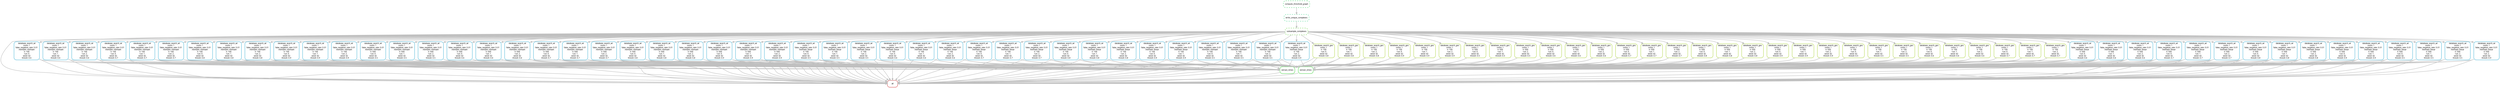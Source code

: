 digraph snakemake_dag {
    graph[bgcolor=white, margin=0];
    node[shape=box, style=rounded, fontname=sans,                 fontsize=10, penwidth=2];
    edge[penwidth=2, color=grey];
	0[label = "all", color = "0.00 0.6 0.85", style="rounded"];
	1[label = "subsample_complexes", color = "0.29 0.6 0.85", style="rounded,dashed"];
	2[label = "write_unique_complexes", color = "0.42 0.6 0.85", style="rounded,dashed"];
	3[label = "compute_threshold_graph", color = "0.38 0.6 0.85", style="rounded,dashed"];
	4[label = "database_search_wl\ncores: 1\nfalse_negative_rate: 0.01\nminhash: minhash\nn: 100\nrun: 0\nseed: 42\nthresh: 0.5", color = "0.54 0.6 0.85", style="rounded"];
	5[label = "database_search_wl\ncores: 1\nfalse_negative_rate: 0.01\nminhash: minhash\nn: 100\nrun: 1\nseed: 42\nthresh: 0.5", color = "0.54 0.6 0.85", style="rounded"];
	6[label = "database_search_wl\ncores: 1\nfalse_negative_rate: 0.01\nminhash: minhash\nn: 100\nrun: 2\nseed: 42\nthresh: 0.5", color = "0.54 0.6 0.85", style="rounded"];
	7[label = "database_search_wl\ncores: 1\nfalse_negative_rate: 0.01\nminhash: minhash\nn: 100\nrun: 0\nseed: 42\nthresh: 0.6", color = "0.54 0.6 0.85", style="rounded"];
	8[label = "database_search_wl\ncores: 1\nfalse_negative_rate: 0.01\nminhash: minhash\nn: 100\nrun: 1\nseed: 42\nthresh: 0.6", color = "0.54 0.6 0.85", style="rounded"];
	9[label = "database_search_wl\ncores: 1\nfalse_negative_rate: 0.01\nminhash: minhash\nn: 100\nrun: 2\nseed: 42\nthresh: 0.6", color = "0.54 0.6 0.85", style="rounded"];
	10[label = "database_search_wl\ncores: 1\nfalse_negative_rate: 0.01\nminhash: minhash\nn: 100\nrun: 0\nseed: 42\nthresh: 0.7", color = "0.54 0.6 0.85", style="rounded"];
	11[label = "database_search_wl\ncores: 1\nfalse_negative_rate: 0.01\nminhash: minhash\nn: 100\nrun: 1\nseed: 42\nthresh: 0.7", color = "0.54 0.6 0.85", style="rounded"];
	12[label = "database_search_wl\ncores: 1\nfalse_negative_rate: 0.01\nminhash: minhash\nn: 100\nrun: 2\nseed: 42\nthresh: 0.7", color = "0.54 0.6 0.85", style="rounded"];
	13[label = "database_search_wl\ncores: 1\nfalse_negative_rate: 0.01\nminhash: minhash\nn: 100\nrun: 0\nseed: 42\nthresh: 0.8", color = "0.54 0.6 0.85", style="rounded"];
	14[label = "database_search_wl\ncores: 1\nfalse_negative_rate: 0.01\nminhash: minhash\nn: 100\nrun: 1\nseed: 42\nthresh: 0.8", color = "0.54 0.6 0.85", style="rounded"];
	15[label = "database_search_wl\ncores: 1\nfalse_negative_rate: 0.01\nminhash: minhash\nn: 100\nrun: 2\nseed: 42\nthresh: 0.8", color = "0.54 0.6 0.85", style="rounded"];
	16[label = "database_search_wl\ncores: 1\nfalse_negative_rate: 0.01\nminhash: minhash\nn: 100\nrun: 0\nseed: 42\nthresh: 0.9", color = "0.54 0.6 0.85", style="rounded"];
	17[label = "database_search_wl\ncores: 1\nfalse_negative_rate: 0.01\nminhash: minhash\nn: 100\nrun: 1\nseed: 42\nthresh: 0.9", color = "0.54 0.6 0.85", style="rounded"];
	18[label = "database_search_wl\ncores: 1\nfalse_negative_rate: 0.01\nminhash: minhash\nn: 100\nrun: 2\nseed: 42\nthresh: 0.9", color = "0.54 0.6 0.85", style="rounded"];
	19[label = "database_search_wl\ncores: 1\nfalse_negative_rate: 0.01\nminhash: minhash\nn: 500\nrun: 0\nseed: 42\nthresh: 0.5", color = "0.54 0.6 0.85", style="rounded"];
	20[label = "database_search_wl\ncores: 1\nfalse_negative_rate: 0.01\nminhash: minhash\nn: 500\nrun: 1\nseed: 42\nthresh: 0.5", color = "0.54 0.6 0.85", style="rounded"];
	21[label = "database_search_wl\ncores: 1\nfalse_negative_rate: 0.01\nminhash: minhash\nn: 500\nrun: 2\nseed: 42\nthresh: 0.5", color = "0.54 0.6 0.85", style="rounded"];
	22[label = "database_search_wl\ncores: 1\nfalse_negative_rate: 0.01\nminhash: minhash\nn: 500\nrun: 0\nseed: 42\nthresh: 0.6", color = "0.54 0.6 0.85", style="rounded"];
	23[label = "database_search_wl\ncores: 1\nfalse_negative_rate: 0.01\nminhash: minhash\nn: 500\nrun: 1\nseed: 42\nthresh: 0.6", color = "0.54 0.6 0.85", style="rounded"];
	24[label = "database_search_wl\ncores: 1\nfalse_negative_rate: 0.01\nminhash: minhash\nn: 500\nrun: 2\nseed: 42\nthresh: 0.6", color = "0.54 0.6 0.85", style="rounded"];
	25[label = "database_search_wl\ncores: 1\nfalse_negative_rate: 0.01\nminhash: minhash\nn: 500\nrun: 0\nseed: 42\nthresh: 0.7", color = "0.54 0.6 0.85", style="rounded"];
	26[label = "database_search_wl\ncores: 1\nfalse_negative_rate: 0.01\nminhash: minhash\nn: 500\nrun: 1\nseed: 42\nthresh: 0.7", color = "0.54 0.6 0.85", style="rounded"];
	27[label = "database_search_wl\ncores: 1\nfalse_negative_rate: 0.01\nminhash: minhash\nn: 500\nrun: 2\nseed: 42\nthresh: 0.7", color = "0.54 0.6 0.85", style="rounded"];
	28[label = "database_search_wl\ncores: 1\nfalse_negative_rate: 0.01\nminhash: minhash\nn: 500\nrun: 0\nseed: 42\nthresh: 0.8", color = "0.54 0.6 0.85", style="rounded"];
	29[label = "database_search_wl\ncores: 1\nfalse_negative_rate: 0.01\nminhash: minhash\nn: 500\nrun: 1\nseed: 42\nthresh: 0.8", color = "0.54 0.6 0.85", style="rounded"];
	30[label = "database_search_wl\ncores: 1\nfalse_negative_rate: 0.01\nminhash: minhash\nn: 500\nrun: 2\nseed: 42\nthresh: 0.8", color = "0.54 0.6 0.85", style="rounded"];
	31[label = "database_search_wl\ncores: 1\nfalse_negative_rate: 0.01\nminhash: minhash\nn: 500\nrun: 0\nseed: 42\nthresh: 0.9", color = "0.54 0.6 0.85", style="rounded"];
	32[label = "database_search_wl\ncores: 1\nfalse_negative_rate: 0.01\nminhash: minhash\nn: 500\nrun: 1\nseed: 42\nthresh: 0.9", color = "0.54 0.6 0.85", style="rounded"];
	33[label = "database_search_wl\ncores: 1\nfalse_negative_rate: 0.01\nminhash: minhash\nn: 500\nrun: 2\nseed: 42\nthresh: 0.9", color = "0.54 0.6 0.85", style="rounded"];
	34[label = "database_search_wl\ncores: 1\nfalse_negative_rate: 0.01\nminhash: linear\nn: 100\nrun: 0\nseed: 42\nthresh: 0.5", color = "0.54 0.6 0.85", style="rounded"];
	35[label = "database_search_wl\ncores: 1\nfalse_negative_rate: 0.01\nminhash: linear\nn: 100\nrun: 1\nseed: 42\nthresh: 0.5", color = "0.54 0.6 0.85", style="rounded"];
	36[label = "database_search_wl\ncores: 1\nfalse_negative_rate: 0.01\nminhash: linear\nn: 100\nrun: 2\nseed: 42\nthresh: 0.5", color = "0.54 0.6 0.85", style="rounded"];
	37[label = "database_search_wl\ncores: 1\nfalse_negative_rate: 0.01\nminhash: linear\nn: 100\nrun: 0\nseed: 42\nthresh: 0.6", color = "0.54 0.6 0.85", style="rounded"];
	38[label = "database_search_wl\ncores: 1\nfalse_negative_rate: 0.01\nminhash: linear\nn: 100\nrun: 1\nseed: 42\nthresh: 0.6", color = "0.54 0.6 0.85", style="rounded"];
	39[label = "database_search_wl\ncores: 1\nfalse_negative_rate: 0.01\nminhash: linear\nn: 100\nrun: 2\nseed: 42\nthresh: 0.6", color = "0.54 0.6 0.85", style="rounded"];
	40[label = "database_search_wl\ncores: 1\nfalse_negative_rate: 0.01\nminhash: linear\nn: 100\nrun: 0\nseed: 42\nthresh: 0.7", color = "0.54 0.6 0.85", style="rounded"];
	41[label = "database_search_wl\ncores: 1\nfalse_negative_rate: 0.01\nminhash: linear\nn: 100\nrun: 1\nseed: 42\nthresh: 0.7", color = "0.54 0.6 0.85", style="rounded"];
	42[label = "database_search_wl\ncores: 1\nfalse_negative_rate: 0.01\nminhash: linear\nn: 100\nrun: 2\nseed: 42\nthresh: 0.7", color = "0.54 0.6 0.85", style="rounded"];
	43[label = "database_search_wl\ncores: 1\nfalse_negative_rate: 0.01\nminhash: linear\nn: 100\nrun: 0\nseed: 42\nthresh: 0.8", color = "0.54 0.6 0.85", style="rounded"];
	44[label = "database_search_wl\ncores: 1\nfalse_negative_rate: 0.01\nminhash: linear\nn: 100\nrun: 1\nseed: 42\nthresh: 0.8", color = "0.54 0.6 0.85", style="rounded"];
	45[label = "database_search_wl\ncores: 1\nfalse_negative_rate: 0.01\nminhash: linear\nn: 100\nrun: 2\nseed: 42\nthresh: 0.8", color = "0.54 0.6 0.85", style="rounded"];
	46[label = "database_search_wl\ncores: 1\nfalse_negative_rate: 0.01\nminhash: linear\nn: 100\nrun: 0\nseed: 42\nthresh: 0.9", color = "0.54 0.6 0.85", style="rounded"];
	47[label = "database_search_wl\ncores: 1\nfalse_negative_rate: 0.01\nminhash: linear\nn: 100\nrun: 1\nseed: 42\nthresh: 0.9", color = "0.54 0.6 0.85", style="rounded"];
	48[label = "database_search_wl\ncores: 1\nfalse_negative_rate: 0.01\nminhash: linear\nn: 100\nrun: 2\nseed: 42\nthresh: 0.9", color = "0.54 0.6 0.85", style="rounded"];
	49[label = "database_search_wl\ncores: 1\nfalse_negative_rate: 0.01\nminhash: linear\nn: 500\nrun: 0\nseed: 42\nthresh: 0.5", color = "0.54 0.6 0.85", style="rounded"];
	50[label = "database_search_wl\ncores: 1\nfalse_negative_rate: 0.01\nminhash: linear\nn: 500\nrun: 1\nseed: 42\nthresh: 0.5", color = "0.54 0.6 0.85", style="rounded"];
	51[label = "database_search_wl\ncores: 1\nfalse_negative_rate: 0.01\nminhash: linear\nn: 500\nrun: 2\nseed: 42\nthresh: 0.5", color = "0.54 0.6 0.85", style="rounded"];
	52[label = "database_search_wl\ncores: 1\nfalse_negative_rate: 0.01\nminhash: linear\nn: 500\nrun: 0\nseed: 42\nthresh: 0.6", color = "0.54 0.6 0.85", style="rounded"];
	53[label = "database_search_wl\ncores: 1\nfalse_negative_rate: 0.01\nminhash: linear\nn: 500\nrun: 1\nseed: 42\nthresh: 0.6", color = "0.54 0.6 0.85", style="rounded"];
	54[label = "database_search_wl\ncores: 1\nfalse_negative_rate: 0.01\nminhash: linear\nn: 500\nrun: 2\nseed: 42\nthresh: 0.6", color = "0.54 0.6 0.85", style="rounded"];
	55[label = "database_search_wl\ncores: 1\nfalse_negative_rate: 0.01\nminhash: linear\nn: 500\nrun: 0\nseed: 42\nthresh: 0.7", color = "0.54 0.6 0.85", style="rounded"];
	56[label = "database_search_wl\ncores: 1\nfalse_negative_rate: 0.01\nminhash: linear\nn: 500\nrun: 1\nseed: 42\nthresh: 0.7", color = "0.54 0.6 0.85", style="rounded"];
	57[label = "database_search_wl\ncores: 1\nfalse_negative_rate: 0.01\nminhash: linear\nn: 500\nrun: 2\nseed: 42\nthresh: 0.7", color = "0.54 0.6 0.85", style="rounded"];
	58[label = "database_search_wl\ncores: 1\nfalse_negative_rate: 0.01\nminhash: linear\nn: 500\nrun: 0\nseed: 42\nthresh: 0.8", color = "0.54 0.6 0.85", style="rounded"];
	59[label = "database_search_wl\ncores: 1\nfalse_negative_rate: 0.01\nminhash: linear\nn: 500\nrun: 1\nseed: 42\nthresh: 0.8", color = "0.54 0.6 0.85", style="rounded"];
	60[label = "database_search_wl\ncores: 1\nfalse_negative_rate: 0.01\nminhash: linear\nn: 500\nrun: 2\nseed: 42\nthresh: 0.8", color = "0.54 0.6 0.85", style="rounded"];
	61[label = "database_search_wl\ncores: 1\nfalse_negative_rate: 0.01\nminhash: linear\nn: 500\nrun: 0\nseed: 42\nthresh: 0.9", color = "0.54 0.6 0.85", style="rounded"];
	62[label = "database_search_wl\ncores: 1\nfalse_negative_rate: 0.01\nminhash: linear\nn: 500\nrun: 1\nseed: 42\nthresh: 0.9", color = "0.54 0.6 0.85", style="rounded"];
	63[label = "database_search_wl\ncores: 1\nfalse_negative_rate: 0.01\nminhash: linear\nn: 500\nrun: 2\nseed: 42\nthresh: 0.9", color = "0.54 0.6 0.85", style="rounded"];
	64[label = "extract_times", color = "0.33 0.6 0.85", style="rounded"];
	65[label = "database_search_ges\ncores: 1\nn: 100\nrun: 0\nseed: 42\nthresh: 0.5", color = "0.21 0.6 0.85", style="rounded"];
	66[label = "database_search_ges\ncores: 1\nn: 100\nrun: 1\nseed: 42\nthresh: 0.5", color = "0.21 0.6 0.85", style="rounded"];
	67[label = "database_search_ges\ncores: 1\nn: 100\nrun: 2\nseed: 42\nthresh: 0.5", color = "0.21 0.6 0.85", style="rounded"];
	68[label = "database_search_ges\ncores: 1\nn: 100\nrun: 0\nseed: 42\nthresh: 0.6", color = "0.21 0.6 0.85", style="rounded"];
	69[label = "database_search_ges\ncores: 1\nn: 100\nrun: 1\nseed: 42\nthresh: 0.6", color = "0.21 0.6 0.85", style="rounded"];
	70[label = "database_search_ges\ncores: 1\nn: 100\nrun: 2\nseed: 42\nthresh: 0.6", color = "0.21 0.6 0.85", style="rounded"];
	71[label = "database_search_ges\ncores: 1\nn: 100\nrun: 0\nseed: 42\nthresh: 0.7", color = "0.21 0.6 0.85", style="rounded"];
	72[label = "database_search_ges\ncores: 1\nn: 100\nrun: 1\nseed: 42\nthresh: 0.7", color = "0.21 0.6 0.85", style="rounded"];
	73[label = "database_search_ges\ncores: 1\nn: 100\nrun: 2\nseed: 42\nthresh: 0.7", color = "0.21 0.6 0.85", style="rounded"];
	74[label = "database_search_ges\ncores: 1\nn: 100\nrun: 0\nseed: 42\nthresh: 0.8", color = "0.21 0.6 0.85", style="rounded"];
	75[label = "database_search_ges\ncores: 1\nn: 100\nrun: 1\nseed: 42\nthresh: 0.8", color = "0.21 0.6 0.85", style="rounded"];
	76[label = "database_search_ges\ncores: 1\nn: 100\nrun: 2\nseed: 42\nthresh: 0.8", color = "0.21 0.6 0.85", style="rounded"];
	77[label = "database_search_ges\ncores: 1\nn: 100\nrun: 0\nseed: 42\nthresh: 0.9", color = "0.21 0.6 0.85", style="rounded"];
	78[label = "database_search_ges\ncores: 1\nn: 100\nrun: 1\nseed: 42\nthresh: 0.9", color = "0.21 0.6 0.85", style="rounded"];
	79[label = "database_search_ges\ncores: 1\nn: 100\nrun: 2\nseed: 42\nthresh: 0.9", color = "0.21 0.6 0.85", style="rounded"];
	80[label = "database_search_ges\ncores: 1\nn: 500\nrun: 0\nseed: 42\nthresh: 0.5", color = "0.21 0.6 0.85", style="rounded"];
	81[label = "database_search_ges\ncores: 1\nn: 500\nrun: 1\nseed: 42\nthresh: 0.5", color = "0.21 0.6 0.85", style="rounded"];
	82[label = "database_search_ges\ncores: 1\nn: 500\nrun: 2\nseed: 42\nthresh: 0.5", color = "0.21 0.6 0.85", style="rounded"];
	83[label = "database_search_ges\ncores: 1\nn: 500\nrun: 0\nseed: 42\nthresh: 0.6", color = "0.21 0.6 0.85", style="rounded"];
	84[label = "database_search_ges\ncores: 1\nn: 500\nrun: 1\nseed: 42\nthresh: 0.6", color = "0.21 0.6 0.85", style="rounded"];
	85[label = "database_search_ges\ncores: 1\nn: 500\nrun: 2\nseed: 42\nthresh: 0.6", color = "0.21 0.6 0.85", style="rounded"];
	86[label = "database_search_ges\ncores: 1\nn: 500\nrun: 0\nseed: 42\nthresh: 0.7", color = "0.21 0.6 0.85", style="rounded"];
	87[label = "database_search_ges\ncores: 1\nn: 500\nrun: 1\nseed: 42\nthresh: 0.7", color = "0.21 0.6 0.85", style="rounded"];
	88[label = "database_search_ges\ncores: 1\nn: 500\nrun: 2\nseed: 42\nthresh: 0.7", color = "0.21 0.6 0.85", style="rounded"];
	89[label = "database_search_ges\ncores: 1\nn: 500\nrun: 0\nseed: 42\nthresh: 0.8", color = "0.21 0.6 0.85", style="rounded"];
	90[label = "database_search_ges\ncores: 1\nn: 500\nrun: 1\nseed: 42\nthresh: 0.8", color = "0.21 0.6 0.85", style="rounded"];
	91[label = "database_search_ges\ncores: 1\nn: 500\nrun: 2\nseed: 42\nthresh: 0.8", color = "0.21 0.6 0.85", style="rounded"];
	92[label = "database_search_ges\ncores: 1\nn: 500\nrun: 0\nseed: 42\nthresh: 0.9", color = "0.21 0.6 0.85", style="rounded"];
	93[label = "database_search_ges\ncores: 1\nn: 500\nrun: 1\nseed: 42\nthresh: 0.9", color = "0.21 0.6 0.85", style="rounded"];
	94[label = "database_search_ges\ncores: 1\nn: 500\nrun: 2\nseed: 42\nthresh: 0.9", color = "0.21 0.6 0.85", style="rounded"];
	95[label = "extract_times", color = "0.33 0.6 0.85", style="rounded"];
	1 -> 0
	4 -> 0
	5 -> 0
	6 -> 0
	7 -> 0
	8 -> 0
	9 -> 0
	10 -> 0
	11 -> 0
	12 -> 0
	13 -> 0
	14 -> 0
	15 -> 0
	16 -> 0
	17 -> 0
	18 -> 0
	19 -> 0
	20 -> 0
	21 -> 0
	22 -> 0
	23 -> 0
	24 -> 0
	25 -> 0
	26 -> 0
	27 -> 0
	28 -> 0
	29 -> 0
	30 -> 0
	31 -> 0
	32 -> 0
	33 -> 0
	34 -> 0
	35 -> 0
	36 -> 0
	37 -> 0
	38 -> 0
	39 -> 0
	40 -> 0
	41 -> 0
	42 -> 0
	43 -> 0
	44 -> 0
	45 -> 0
	46 -> 0
	47 -> 0
	48 -> 0
	49 -> 0
	50 -> 0
	51 -> 0
	52 -> 0
	53 -> 0
	54 -> 0
	55 -> 0
	56 -> 0
	57 -> 0
	58 -> 0
	59 -> 0
	60 -> 0
	61 -> 0
	62 -> 0
	63 -> 0
	64 -> 0
	95 -> 0
	2 -> 1
	3 -> 2
	1 -> 4
	1 -> 5
	1 -> 6
	1 -> 7
	1 -> 8
	1 -> 9
	1 -> 10
	1 -> 11
	1 -> 12
	1 -> 13
	1 -> 14
	1 -> 15
	1 -> 16
	1 -> 17
	1 -> 18
	1 -> 19
	1 -> 20
	1 -> 21
	1 -> 22
	1 -> 23
	1 -> 24
	1 -> 25
	1 -> 26
	1 -> 27
	1 -> 28
	1 -> 29
	1 -> 30
	1 -> 31
	1 -> 32
	1 -> 33
	1 -> 34
	1 -> 35
	1 -> 36
	1 -> 37
	1 -> 38
	1 -> 39
	1 -> 40
	1 -> 41
	1 -> 42
	1 -> 43
	1 -> 44
	1 -> 45
	1 -> 46
	1 -> 47
	1 -> 48
	1 -> 49
	1 -> 50
	1 -> 51
	1 -> 52
	1 -> 53
	1 -> 54
	1 -> 55
	1 -> 56
	1 -> 57
	1 -> 58
	1 -> 59
	1 -> 60
	1 -> 61
	1 -> 62
	1 -> 63
	65 -> 64
	66 -> 64
	67 -> 64
	68 -> 64
	69 -> 64
	70 -> 64
	71 -> 64
	72 -> 64
	73 -> 64
	74 -> 64
	75 -> 64
	76 -> 64
	77 -> 64
	78 -> 64
	79 -> 64
	80 -> 64
	81 -> 64
	82 -> 64
	83 -> 64
	84 -> 64
	85 -> 64
	86 -> 64
	87 -> 64
	88 -> 64
	89 -> 64
	90 -> 64
	91 -> 64
	92 -> 64
	93 -> 64
	94 -> 64
	4 -> 64
	5 -> 64
	6 -> 64
	7 -> 64
	8 -> 64
	9 -> 64
	10 -> 64
	11 -> 64
	12 -> 64
	13 -> 64
	14 -> 64
	15 -> 64
	16 -> 64
	17 -> 64
	18 -> 64
	19 -> 64
	20 -> 64
	21 -> 64
	22 -> 64
	23 -> 64
	24 -> 64
	25 -> 64
	26 -> 64
	27 -> 64
	28 -> 64
	29 -> 64
	30 -> 64
	31 -> 64
	32 -> 64
	33 -> 64
	34 -> 64
	35 -> 64
	36 -> 64
	37 -> 64
	38 -> 64
	39 -> 64
	40 -> 64
	41 -> 64
	42 -> 64
	43 -> 64
	44 -> 64
	45 -> 64
	46 -> 64
	47 -> 64
	48 -> 64
	49 -> 64
	50 -> 64
	51 -> 64
	52 -> 64
	53 -> 64
	54 -> 64
	55 -> 64
	56 -> 64
	57 -> 64
	58 -> 64
	59 -> 64
	60 -> 64
	61 -> 64
	62 -> 64
	63 -> 64
	1 -> 65
	1 -> 66
	1 -> 67
	1 -> 68
	1 -> 69
	1 -> 70
	1 -> 71
	1 -> 72
	1 -> 73
	1 -> 74
	1 -> 75
	1 -> 76
	1 -> 77
	1 -> 78
	1 -> 79
	1 -> 80
	1 -> 81
	1 -> 82
	1 -> 83
	1 -> 84
	1 -> 85
	1 -> 86
	1 -> 87
	1 -> 88
	1 -> 89
	1 -> 90
	1 -> 91
	1 -> 92
	1 -> 93
	1 -> 94
	65 -> 95
	66 -> 95
	67 -> 95
	68 -> 95
	69 -> 95
	70 -> 95
	71 -> 95
	72 -> 95
	73 -> 95
	74 -> 95
	75 -> 95
	76 -> 95
	77 -> 95
	78 -> 95
	79 -> 95
	80 -> 95
	81 -> 95
	82 -> 95
	83 -> 95
	84 -> 95
	85 -> 95
	86 -> 95
	87 -> 95
	88 -> 95
	89 -> 95
	90 -> 95
	91 -> 95
	92 -> 95
	93 -> 95
	94 -> 95
	4 -> 95
	5 -> 95
	6 -> 95
	7 -> 95
	8 -> 95
	9 -> 95
	10 -> 95
	11 -> 95
	12 -> 95
	13 -> 95
	14 -> 95
	15 -> 95
	16 -> 95
	17 -> 95
	18 -> 95
	19 -> 95
	20 -> 95
	21 -> 95
	22 -> 95
	23 -> 95
	24 -> 95
	25 -> 95
	26 -> 95
	27 -> 95
	28 -> 95
	29 -> 95
	30 -> 95
	31 -> 95
	32 -> 95
	33 -> 95
	34 -> 95
	35 -> 95
	36 -> 95
	37 -> 95
	38 -> 95
	39 -> 95
	40 -> 95
	41 -> 95
	42 -> 95
	43 -> 95
	44 -> 95
	45 -> 95
	46 -> 95
	47 -> 95
	48 -> 95
	49 -> 95
	50 -> 95
	51 -> 95
	52 -> 95
	53 -> 95
	54 -> 95
	55 -> 95
	56 -> 95
	57 -> 95
	58 -> 95
	59 -> 95
	60 -> 95
	61 -> 95
	62 -> 95
	63 -> 95
}            
